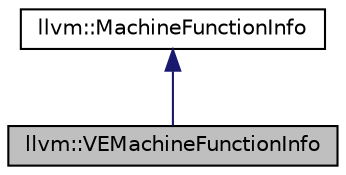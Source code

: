 digraph "llvm::VEMachineFunctionInfo"
{
 // LATEX_PDF_SIZE
  bgcolor="transparent";
  edge [fontname="Helvetica",fontsize="10",labelfontname="Helvetica",labelfontsize="10"];
  node [fontname="Helvetica",fontsize="10",shape=record];
  Node1 [label="llvm::VEMachineFunctionInfo",height=0.2,width=0.4,color="black", fillcolor="grey75", style="filled", fontcolor="black",tooltip=" "];
  Node2 -> Node1 [dir="back",color="midnightblue",fontsize="10",style="solid",fontname="Helvetica"];
  Node2 [label="llvm::MachineFunctionInfo",height=0.2,width=0.4,color="black",URL="$structllvm_1_1MachineFunctionInfo.html",tooltip="MachineFunctionInfo - This class can be derived from and used by targets to hold private target-speci..."];
}
